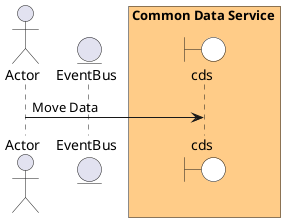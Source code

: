 @startuml

actor "Actor"


entity EventBus

box Common Data Service #ffcc88
    boundary cds #white
end box



"Actor" -> cds: Move Data



@enduml
